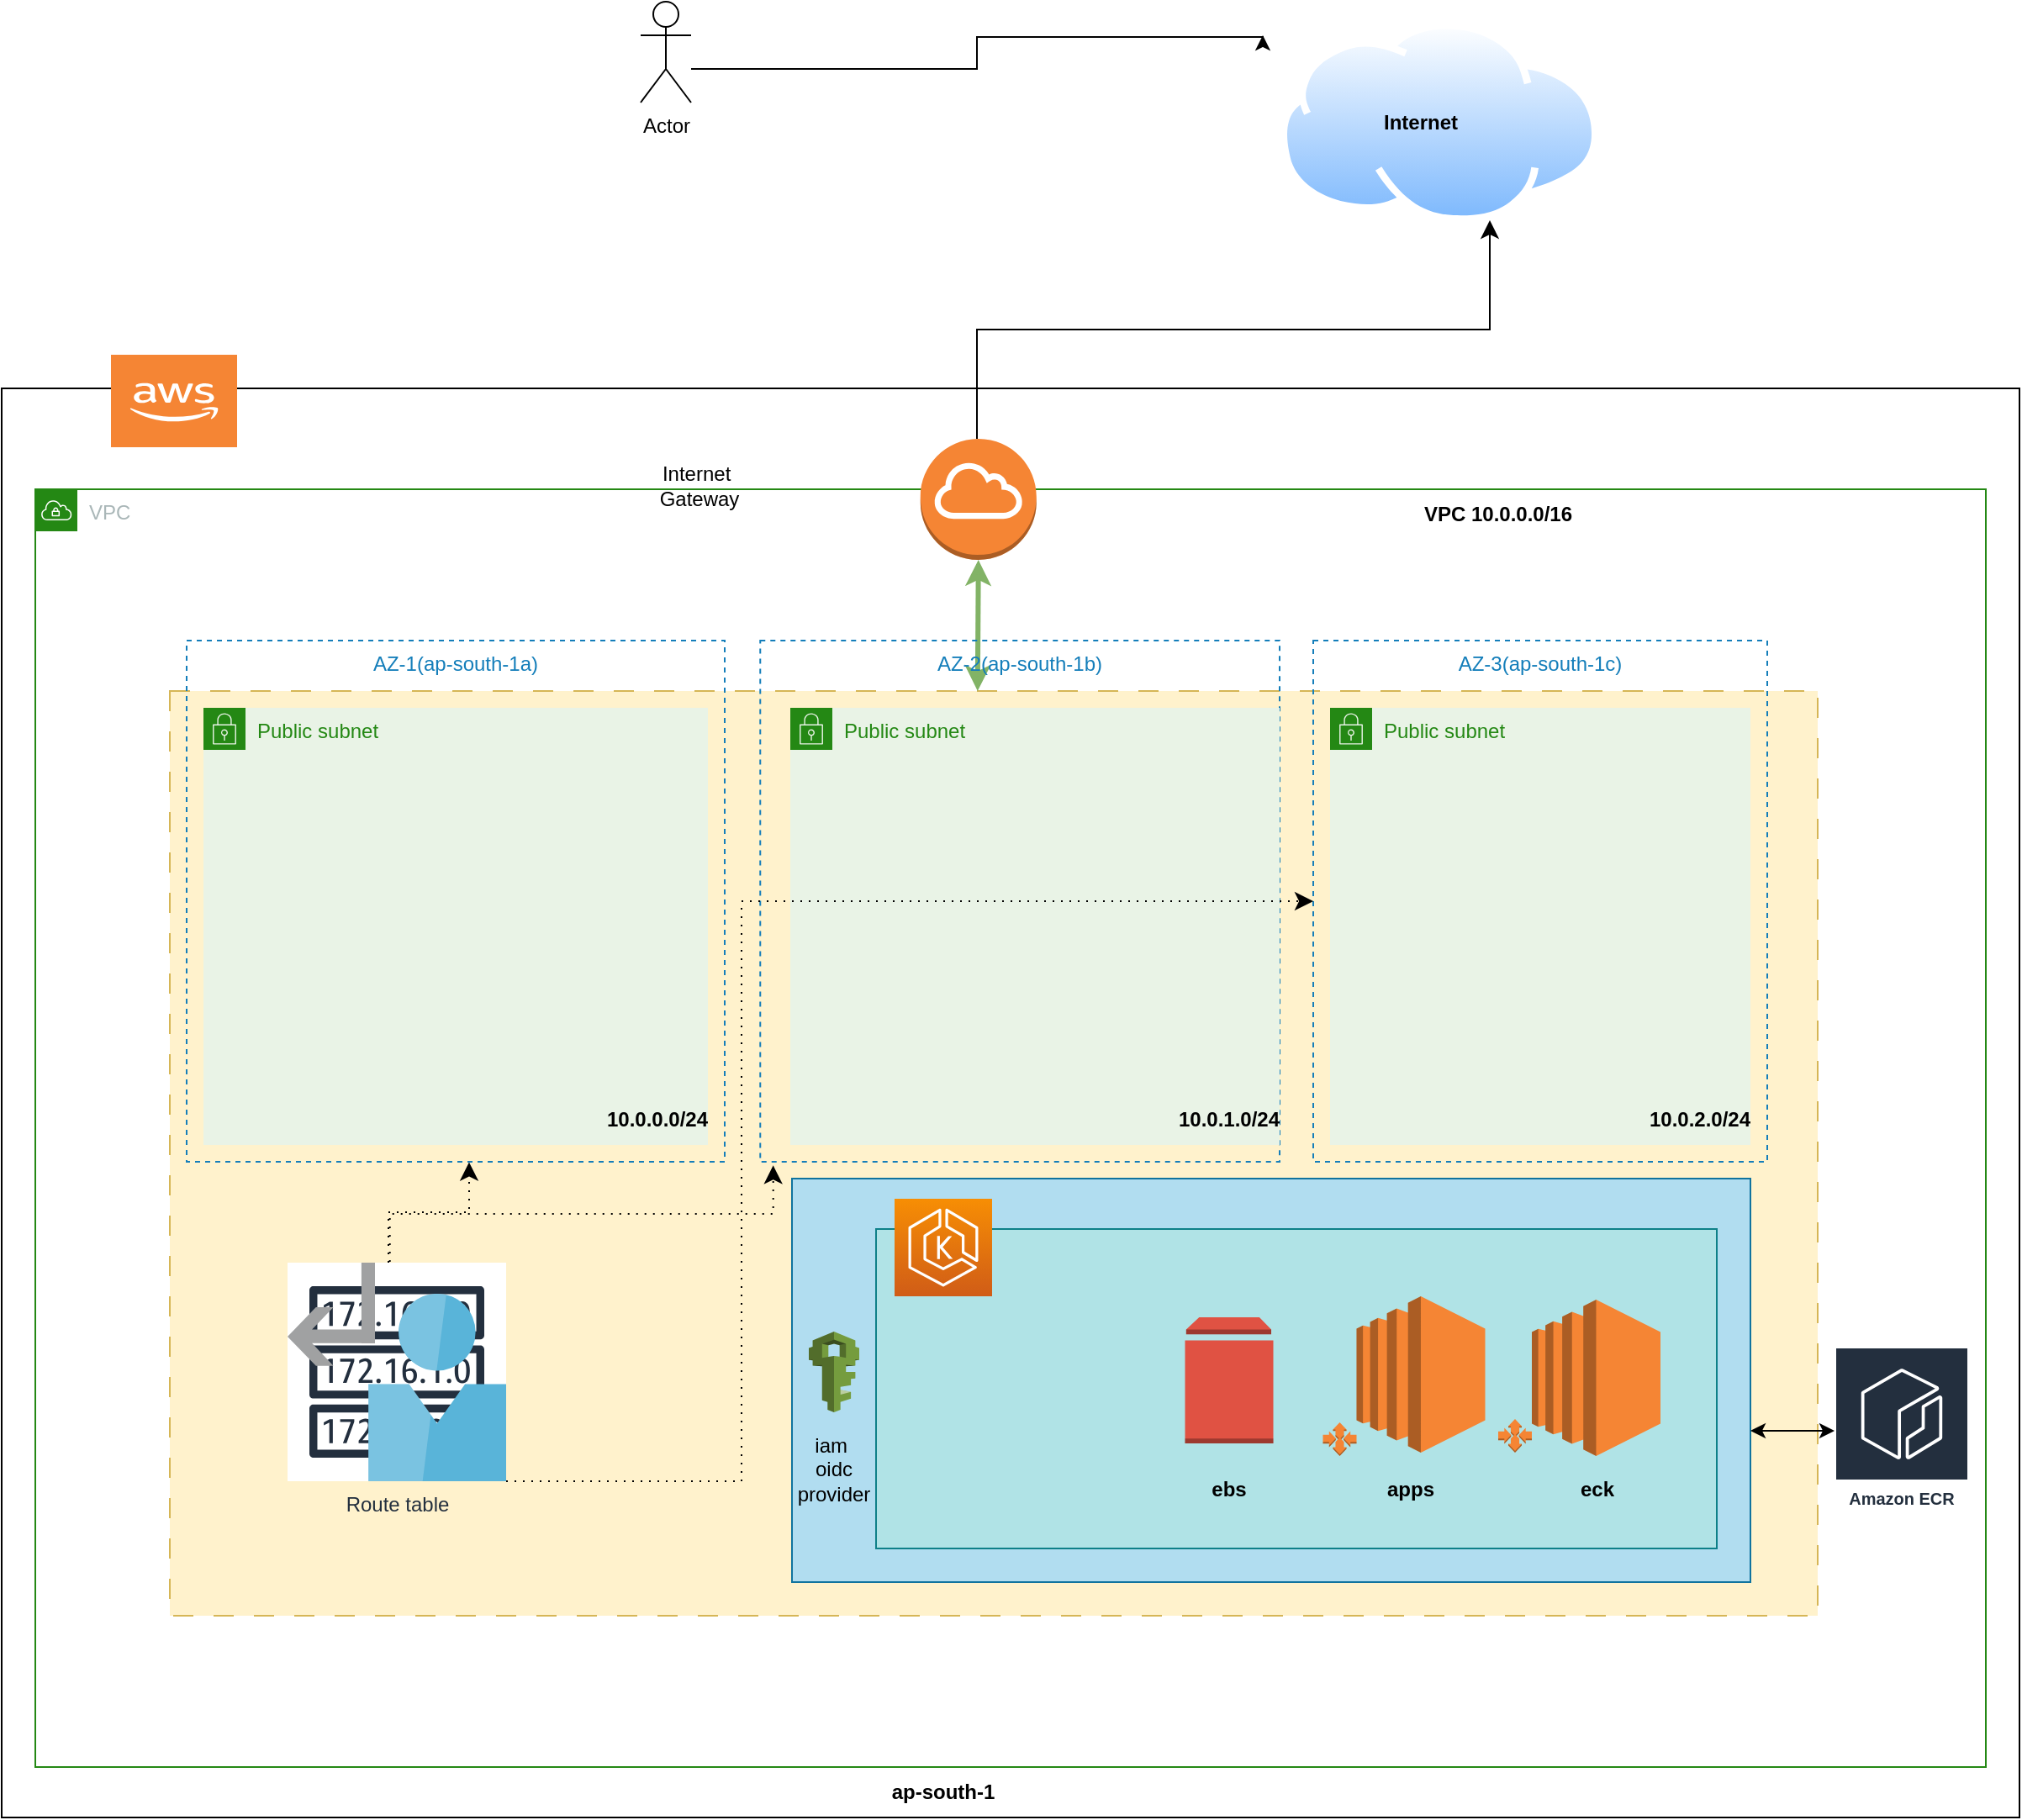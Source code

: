 <mxfile version="21.5.2" type="github">
  <diagram name="Page-1" id="mZshNSeGahPHOL1eRXwI">
    <mxGraphModel dx="2131" dy="1836" grid="1" gridSize="10" guides="1" tooltips="1" connect="1" arrows="1" fold="1" page="1" pageScale="1" pageWidth="827" pageHeight="1169" math="0" shadow="0">
      <root>
        <mxCell id="0" />
        <mxCell id="1" parent="0" />
        <mxCell id="XqiGeY8iiNiyOEAq3xIv-10" value="" style="rounded=0;whiteSpace=wrap;html=1;movable=1;resizable=1;rotatable=1;deletable=1;editable=1;locked=0;connectable=1;" vertex="1" parent="1">
          <mxGeometry x="-400" y="-50" width="1200" height="850" as="geometry" />
        </mxCell>
        <mxCell id="XqiGeY8iiNiyOEAq3xIv-18" value="" style="outlineConnect=0;dashed=0;verticalLabelPosition=bottom;verticalAlign=top;align=center;html=1;shape=mxgraph.aws3.cloud_2;fillColor=#F58534;gradientColor=none;rounded=0;" vertex="1" parent="1">
          <mxGeometry x="-335" y="-70" width="75" height="55" as="geometry" />
        </mxCell>
        <mxCell id="XqiGeY8iiNiyOEAq3xIv-19" value="VPC" style="points=[[0,0],[0.25,0],[0.5,0],[0.75,0],[1,0],[1,0.25],[1,0.5],[1,0.75],[1,1],[0.75,1],[0.5,1],[0.25,1],[0,1],[0,0.75],[0,0.5],[0,0.25]];outlineConnect=0;gradientColor=none;html=1;whiteSpace=wrap;fontSize=12;fontStyle=0;container=1;pointerEvents=0;collapsible=0;recursiveResize=0;shape=mxgraph.aws4.group;grIcon=mxgraph.aws4.group_vpc;strokeColor=#248814;fillColor=none;verticalAlign=top;align=left;spacingLeft=30;fontColor=#AAB7B8;dashed=0;movable=1;resizable=1;rotatable=1;deletable=1;editable=1;locked=0;connectable=1;rounded=0;" vertex="1" parent="1">
          <mxGeometry x="-380" y="10" width="1160" height="760" as="geometry" />
        </mxCell>
        <mxCell id="XqiGeY8iiNiyOEAq3xIv-36" value="Internet&amp;nbsp;&lt;br&gt;Gateway" style="text;html=1;strokeColor=none;fillColor=none;align=center;verticalAlign=middle;whiteSpace=wrap;rounded=0;" vertex="1" parent="XqiGeY8iiNiyOEAq3xIv-19">
          <mxGeometry x="370" y="-25" width="50" height="45" as="geometry" />
        </mxCell>
        <mxCell id="XqiGeY8iiNiyOEAq3xIv-120" value="Amazon ECR" style="sketch=0;outlineConnect=0;fontColor=#232F3E;gradientColor=none;strokeColor=#ffffff;fillColor=#232F3E;dashed=0;verticalLabelPosition=middle;verticalAlign=bottom;align=center;html=1;whiteSpace=wrap;fontSize=10;fontStyle=1;spacing=3;shape=mxgraph.aws4.productIcon;prIcon=mxgraph.aws4.ecr;" vertex="1" parent="XqiGeY8iiNiyOEAq3xIv-19">
          <mxGeometry x="1070" y="510" width="80" height="100" as="geometry" />
        </mxCell>
        <mxCell id="XqiGeY8iiNiyOEAq3xIv-22" value="" style="rounded=0;whiteSpace=wrap;html=1;shadow=0;glass=0;dashed=1;dashPattern=12 12;fillColor=#fff2cc;strokeColor=#d6b656;movable=0;resizable=0;rotatable=0;deletable=0;editable=0;locked=1;connectable=0;" vertex="1" parent="1">
          <mxGeometry x="-300" y="130" width="980" height="550" as="geometry" />
        </mxCell>
        <mxCell id="XqiGeY8iiNiyOEAq3xIv-24" value="" style="rounded=0;whiteSpace=wrap;html=1;movable=1;resizable=1;rotatable=1;deletable=1;editable=1;locked=0;connectable=1;fillColor=#b1ddf0;strokeColor=#10739e;" vertex="1" parent="1">
          <mxGeometry x="70" y="420" width="570" height="240" as="geometry" />
        </mxCell>
        <mxCell id="XqiGeY8iiNiyOEAq3xIv-27" value="ap-south-1" style="text;html=1;strokeColor=none;fillColor=none;align=center;verticalAlign=middle;whiteSpace=wrap;rounded=0;labelBorderColor=none;fontStyle=1;" vertex="1" parent="1">
          <mxGeometry x="110" y="770" width="100" height="30" as="geometry" />
        </mxCell>
        <mxCell id="XqiGeY8iiNiyOEAq3xIv-29" value="" style="rounded=0;whiteSpace=wrap;html=1;movable=1;resizable=1;rotatable=1;deletable=1;editable=1;locked=0;connectable=1;fillColor=#b0e3e6;strokeColor=#0e8088;" vertex="1" parent="1">
          <mxGeometry x="120" y="450" width="500" height="190" as="geometry" />
        </mxCell>
        <mxCell id="XqiGeY8iiNiyOEAq3xIv-30" value="" style="points=[[0,0,0],[0.25,0,0],[0.5,0,0],[0.75,0,0],[1,0,0],[0,1,0],[0.25,1,0],[0.5,1,0],[0.75,1,0],[1,1,0],[0,0.25,0],[0,0.5,0],[0,0.75,0],[1,0.25,0],[1,0.5,0],[1,0.75,0]];outlineConnect=0;fontColor=#232F3E;gradientColor=#F78E04;gradientDirection=north;fillColor=#D05C17;strokeColor=#ffffff;dashed=0;verticalLabelPosition=bottom;verticalAlign=top;align=center;html=1;fontSize=12;fontStyle=0;aspect=fixed;shape=mxgraph.aws4.resourceIcon;resIcon=mxgraph.aws4.eks;rounded=0;" vertex="1" parent="1">
          <mxGeometry x="131" y="432" width="58" height="58" as="geometry" />
        </mxCell>
        <mxCell id="XqiGeY8iiNiyOEAq3xIv-31" value="" style="outlineConnect=0;dashed=0;verticalLabelPosition=bottom;verticalAlign=top;align=center;html=1;shape=mxgraph.aws3.ec2;fillColor=#F58534;gradientColor=none;rounded=0;" vertex="1" parent="1">
          <mxGeometry x="405.75" y="490" width="76.5" height="93" as="geometry" />
        </mxCell>
        <mxCell id="XqiGeY8iiNiyOEAq3xIv-32" value="" style="outlineConnect=0;dashed=0;verticalLabelPosition=bottom;verticalAlign=top;align=center;html=1;shape=mxgraph.aws3.ec2;fillColor=#F58534;gradientColor=none;rounded=0;" vertex="1" parent="1">
          <mxGeometry x="510" y="492" width="76.5" height="93" as="geometry" />
        </mxCell>
        <mxCell id="XqiGeY8iiNiyOEAq3xIv-33" value="apps" style="text;html=1;strokeColor=none;fillColor=none;align=center;verticalAlign=middle;whiteSpace=wrap;rounded=0;fontStyle=1;" vertex="1" parent="1">
          <mxGeometry x="402.25" y="585" width="71.75" height="40" as="geometry" />
        </mxCell>
        <mxCell id="XqiGeY8iiNiyOEAq3xIv-34" value="&lt;b&gt;eck&lt;/b&gt;" style="text;html=1;strokeColor=none;fillColor=none;align=center;verticalAlign=middle;whiteSpace=wrap;rounded=0;" vertex="1" parent="1">
          <mxGeometry x="510" y="585" width="78.25" height="40" as="geometry" />
        </mxCell>
        <mxCell id="XqiGeY8iiNiyOEAq3xIv-35" value="" style="outlineConnect=0;dashed=0;verticalLabelPosition=bottom;verticalAlign=top;align=center;html=1;shape=mxgraph.aws3.internet_gateway;fillColor=#F58534;gradientColor=none;rounded=0;" vertex="1" parent="1">
          <mxGeometry x="146.38" y="-20" width="69" height="72" as="geometry" />
        </mxCell>
        <mxCell id="XqiGeY8iiNiyOEAq3xIv-40" value="" style="edgeStyle=elbowEdgeStyle;elbow=vertical;endArrow=classic;html=1;curved=0;rounded=0;endSize=8;startSize=8;" edge="1" parent="1">
          <mxGeometry width="50" height="50" relative="1" as="geometry">
            <mxPoint x="180" y="-20" as="sourcePoint" />
            <mxPoint x="485" y="-150" as="targetPoint" />
          </mxGeometry>
        </mxCell>
        <mxCell id="XqiGeY8iiNiyOEAq3xIv-42" value="" style="image;aspect=fixed;perimeter=ellipsePerimeter;html=1;align=center;shadow=0;dashed=0;spacingTop=3;image=img/lib/active_directory/internet_cloud.svg;rounded=0;" vertex="1" parent="1">
          <mxGeometry x="360" y="-268.2" width="190" height="119.7" as="geometry" />
        </mxCell>
        <mxCell id="XqiGeY8iiNiyOEAq3xIv-43" value="&lt;b&gt;Internet&lt;/b&gt;" style="text;html=1;strokeColor=none;fillColor=none;align=center;verticalAlign=middle;whiteSpace=wrap;rounded=0;" vertex="1" parent="1">
          <mxGeometry x="414" y="-223.35" width="60" height="30" as="geometry" />
        </mxCell>
        <mxCell id="XqiGeY8iiNiyOEAq3xIv-54" value="" style="outlineConnect=0;dashed=0;verticalLabelPosition=bottom;verticalAlign=top;align=center;html=1;shape=mxgraph.aws3.auto_scaling;fillColor=#F58534;gradientColor=none;rounded=0;" vertex="1" parent="1">
          <mxGeometry x="385.75" y="565" width="20" height="20" as="geometry" />
        </mxCell>
        <mxCell id="XqiGeY8iiNiyOEAq3xIv-55" value="" style="outlineConnect=0;dashed=0;verticalLabelPosition=bottom;verticalAlign=top;align=center;html=1;shape=mxgraph.aws3.auto_scaling;fillColor=#F58534;gradientColor=none;rounded=0;" vertex="1" parent="1">
          <mxGeometry x="490" y="563" width="20" height="20" as="geometry" />
        </mxCell>
        <mxCell id="XqiGeY8iiNiyOEAq3xIv-56" value="&lt;b&gt;VPC&amp;nbsp;10.0.0.0/16&lt;/b&gt;" style="text;html=1;strokeColor=none;fillColor=none;align=center;verticalAlign=middle;whiteSpace=wrap;rounded=0;" vertex="1" parent="1">
          <mxGeometry x="460" y="10" width="60" height="30" as="geometry" />
        </mxCell>
        <mxCell id="XqiGeY8iiNiyOEAq3xIv-63" value="" style="endArrow=classic;startArrow=classic;html=1;rounded=0;entryX=0.5;entryY=1;entryDx=0;entryDy=0;entryPerimeter=0;fillColor=#d5e8d4;strokeColor=#82b366;strokeWidth=3;" edge="1" parent="1" target="XqiGeY8iiNiyOEAq3xIv-35">
          <mxGeometry width="50" height="50" relative="1" as="geometry">
            <mxPoint x="180.38" y="130" as="sourcePoint" />
            <mxPoint x="180.38" y="80" as="targetPoint" />
            <Array as="points" />
          </mxGeometry>
        </mxCell>
        <mxCell id="XqiGeY8iiNiyOEAq3xIv-100" style="edgeStyle=orthogonalEdgeStyle;rounded=0;orthogonalLoop=1;jettySize=auto;html=1;" edge="1" parent="1" source="XqiGeY8iiNiyOEAq3xIv-99">
          <mxGeometry relative="1" as="geometry">
            <mxPoint x="350" y="-260" as="targetPoint" />
            <Array as="points">
              <mxPoint x="180" y="-240" />
              <mxPoint x="180" y="-259" />
              <mxPoint x="350" y="-259" />
            </Array>
          </mxGeometry>
        </mxCell>
        <mxCell id="XqiGeY8iiNiyOEAq3xIv-99" value="Actor" style="shape=umlActor;verticalLabelPosition=bottom;verticalAlign=top;html=1;outlineConnect=0;" vertex="1" parent="1">
          <mxGeometry x="-20" y="-280" width="30" height="60" as="geometry" />
        </mxCell>
        <mxCell id="XqiGeY8iiNiyOEAq3xIv-101" value="AZ-1(ap-south-1a)" style="fillColor=none;strokeColor=#147EBA;dashed=1;verticalAlign=top;fontStyle=0;fontColor=#147EBA;whiteSpace=wrap;html=1;" vertex="1" parent="1">
          <mxGeometry x="-290" y="100" width="320" height="310" as="geometry" />
        </mxCell>
        <mxCell id="XqiGeY8iiNiyOEAq3xIv-102" value="AZ-2(ap-south-1b)" style="fillColor=none;strokeColor=#147EBA;dashed=1;verticalAlign=top;fontStyle=0;fontColor=#147EBA;whiteSpace=wrap;html=1;" vertex="1" parent="1">
          <mxGeometry x="51.13" y="100" width="308.87" height="310" as="geometry" />
        </mxCell>
        <mxCell id="XqiGeY8iiNiyOEAq3xIv-103" value="AZ-3(ap-south-1c)" style="fillColor=none;strokeColor=#147EBA;dashed=1;verticalAlign=top;fontStyle=0;fontColor=#147EBA;whiteSpace=wrap;html=1;" vertex="1" parent="1">
          <mxGeometry x="380" y="100" width="270" height="310" as="geometry" />
        </mxCell>
        <mxCell id="XqiGeY8iiNiyOEAq3xIv-105" value="Public subnet" style="points=[[0,0],[0.25,0],[0.5,0],[0.75,0],[1,0],[1,0.25],[1,0.5],[1,0.75],[1,1],[0.75,1],[0.5,1],[0.25,1],[0,1],[0,0.75],[0,0.5],[0,0.25]];outlineConnect=0;gradientColor=none;html=1;whiteSpace=wrap;fontSize=12;fontStyle=0;container=1;pointerEvents=0;collapsible=0;recursiveResize=0;shape=mxgraph.aws4.group;grIcon=mxgraph.aws4.group_security_group;grStroke=0;strokeColor=#248814;fillColor=#E9F3E6;verticalAlign=top;align=left;spacingLeft=30;fontColor=#248814;dashed=0;" vertex="1" parent="1">
          <mxGeometry x="-280" y="140" width="300" height="260" as="geometry" />
        </mxCell>
        <mxCell id="XqiGeY8iiNiyOEAq3xIv-106" value="Public subnet" style="points=[[0,0],[0.25,0],[0.5,0],[0.75,0],[1,0],[1,0.25],[1,0.5],[1,0.75],[1,1],[0.75,1],[0.5,1],[0.25,1],[0,1],[0,0.75],[0,0.5],[0,0.25]];outlineConnect=0;gradientColor=none;html=1;whiteSpace=wrap;fontSize=12;fontStyle=0;container=1;pointerEvents=0;collapsible=0;recursiveResize=0;shape=mxgraph.aws4.group;grIcon=mxgraph.aws4.group_security_group;grStroke=0;strokeColor=#248814;fillColor=#E9F3E6;verticalAlign=top;align=left;spacingLeft=30;fontColor=#248814;dashed=0;" vertex="1" parent="1">
          <mxGeometry x="69" y="140" width="291" height="260" as="geometry" />
        </mxCell>
        <mxCell id="XqiGeY8iiNiyOEAq3xIv-109" value="&lt;b&gt;10.0.1.0/24&lt;/b&gt;" style="text;html=1;strokeColor=none;fillColor=none;align=center;verticalAlign=middle;whiteSpace=wrap;rounded=0;" vertex="1" parent="XqiGeY8iiNiyOEAq3xIv-106">
          <mxGeometry x="231" y="230" width="60" height="30" as="geometry" />
        </mxCell>
        <mxCell id="XqiGeY8iiNiyOEAq3xIv-118" value="" style="edgeStyle=elbowEdgeStyle;elbow=horizontal;endArrow=classic;html=1;curved=0;rounded=0;endSize=8;startSize=8;dashed=1;dashPattern=1 4;" edge="1" parent="XqiGeY8iiNiyOEAq3xIv-106">
          <mxGeometry width="50" height="50" relative="1" as="geometry">
            <mxPoint x="-169" y="460" as="sourcePoint" />
            <mxPoint x="311" y="115" as="targetPoint" />
            <Array as="points">
              <mxPoint x="-29" y="290" />
            </Array>
          </mxGeometry>
        </mxCell>
        <mxCell id="XqiGeY8iiNiyOEAq3xIv-107" value="Public subnet" style="points=[[0,0],[0.25,0],[0.5,0],[0.75,0],[1,0],[1,0.25],[1,0.5],[1,0.75],[1,1],[0.75,1],[0.5,1],[0.25,1],[0,1],[0,0.75],[0,0.5],[0,0.25]];outlineConnect=0;gradientColor=none;html=1;whiteSpace=wrap;fontSize=12;fontStyle=0;container=1;pointerEvents=0;collapsible=0;recursiveResize=0;shape=mxgraph.aws4.group;grIcon=mxgraph.aws4.group_security_group;grStroke=0;strokeColor=#248814;fillColor=#E9F3E6;verticalAlign=top;align=left;spacingLeft=30;fontColor=#248814;dashed=0;" vertex="1" parent="1">
          <mxGeometry x="390" y="140" width="250" height="260" as="geometry" />
        </mxCell>
        <mxCell id="XqiGeY8iiNiyOEAq3xIv-110" value="&lt;b&gt;10.0.2.0/24&lt;/b&gt;" style="text;html=1;strokeColor=none;fillColor=none;align=center;verticalAlign=middle;whiteSpace=wrap;rounded=0;" vertex="1" parent="XqiGeY8iiNiyOEAq3xIv-107">
          <mxGeometry x="190" y="230" width="60" height="30" as="geometry" />
        </mxCell>
        <mxCell id="XqiGeY8iiNiyOEAq3xIv-108" value="&lt;b&gt;10.0.0.0/24&lt;/b&gt;" style="text;html=1;strokeColor=none;fillColor=none;align=center;verticalAlign=middle;whiteSpace=wrap;rounded=0;" vertex="1" parent="1">
          <mxGeometry x="-40" y="370" width="60" height="30" as="geometry" />
        </mxCell>
        <mxCell id="XqiGeY8iiNiyOEAq3xIv-114" value="Route table" style="sketch=0;outlineConnect=0;fontColor=#232F3E;gradientColor=none;strokeColor=#232F3E;fillColor=#ffffff;dashed=0;verticalLabelPosition=bottom;verticalAlign=top;align=center;html=1;fontSize=12;fontStyle=0;aspect=fixed;shape=mxgraph.aws4.resourceIcon;resIcon=mxgraph.aws4.route_table;" vertex="1" parent="1">
          <mxGeometry x="-230" y="470" width="130" height="130" as="geometry" />
        </mxCell>
        <mxCell id="XqiGeY8iiNiyOEAq3xIv-115" value="" style="edgeStyle=elbowEdgeStyle;elbow=vertical;endArrow=classic;html=1;curved=0;rounded=0;endSize=8;startSize=8;entryX=0.525;entryY=1.001;entryDx=0;entryDy=0;entryPerimeter=0;dashed=1;dashPattern=1 4;" edge="1" parent="1" target="XqiGeY8iiNiyOEAq3xIv-101">
          <mxGeometry width="50" height="50" relative="1" as="geometry">
            <mxPoint x="-170" y="470" as="sourcePoint" />
            <mxPoint x="-120" y="420" as="targetPoint" />
            <Array as="points">
              <mxPoint x="-100" y="440" />
            </Array>
          </mxGeometry>
        </mxCell>
        <mxCell id="XqiGeY8iiNiyOEAq3xIv-116" value="" style="image;sketch=0;aspect=fixed;html=1;points=[];align=center;fontSize=12;image=img/lib/mscae/UserDefinedRoute.svg;" vertex="1" parent="1">
          <mxGeometry x="-230" y="470" width="130" height="130" as="geometry" />
        </mxCell>
        <mxCell id="XqiGeY8iiNiyOEAq3xIv-117" value="" style="edgeStyle=elbowEdgeStyle;elbow=vertical;endArrow=classic;html=1;curved=0;rounded=0;endSize=8;startSize=8;entryX=0.025;entryY=1.007;entryDx=0;entryDy=0;entryPerimeter=0;exitX=0.468;exitY=-0.004;exitDx=0;exitDy=0;exitPerimeter=0;dashed=1;dashPattern=1 4;" edge="1" parent="1" source="XqiGeY8iiNiyOEAq3xIv-116" target="XqiGeY8iiNiyOEAq3xIv-102">
          <mxGeometry width="50" height="50" relative="1" as="geometry">
            <mxPoint x="-155" y="470" as="sourcePoint" />
            <mxPoint x="-105" y="420" as="targetPoint" />
          </mxGeometry>
        </mxCell>
        <mxCell id="XqiGeY8iiNiyOEAq3xIv-121" value="" style="endArrow=classic;startArrow=classic;html=1;rounded=0;exitX=1;exitY=0.625;exitDx=0;exitDy=0;exitPerimeter=0;" edge="1" parent="1" source="XqiGeY8iiNiyOEAq3xIv-24" target="XqiGeY8iiNiyOEAq3xIv-120">
          <mxGeometry width="50" height="50" relative="1" as="geometry">
            <mxPoint x="650" y="560" as="sourcePoint" />
            <mxPoint x="690" y="533" as="targetPoint" />
          </mxGeometry>
        </mxCell>
        <mxCell id="XqiGeY8iiNiyOEAq3xIv-122" value="" style="outlineConnect=0;dashed=0;verticalLabelPosition=bottom;verticalAlign=top;align=center;html=1;shape=mxgraph.aws3.volume;fillColor=#E05243;gradientColor=none;" vertex="1" parent="1">
          <mxGeometry x="303.75" y="502.5" width="52.5" height="75" as="geometry" />
        </mxCell>
        <mxCell id="XqiGeY8iiNiyOEAq3xIv-123" value="&lt;b&gt;ebs&lt;/b&gt;" style="text;html=1;strokeColor=none;fillColor=none;align=center;verticalAlign=middle;whiteSpace=wrap;rounded=0;" vertex="1" parent="1">
          <mxGeometry x="300" y="590" width="60" height="30" as="geometry" />
        </mxCell>
        <mxCell id="XqiGeY8iiNiyOEAq3xIv-124" value="" style="outlineConnect=0;dashed=0;verticalLabelPosition=bottom;verticalAlign=top;align=center;html=1;shape=mxgraph.aws3.iam;fillColor=#759C3E;gradientColor=none;" vertex="1" parent="1">
          <mxGeometry x="80" y="511" width="30" height="48" as="geometry" />
        </mxCell>
        <mxCell id="XqiGeY8iiNiyOEAq3xIv-125" value="iam&amp;nbsp;&lt;br&gt;oidc&lt;br&gt;provider" style="text;html=1;strokeColor=none;fillColor=none;align=center;verticalAlign=middle;whiteSpace=wrap;rounded=0;" vertex="1" parent="1">
          <mxGeometry x="65" y="577.5" width="60" height="30" as="geometry" />
        </mxCell>
      </root>
    </mxGraphModel>
  </diagram>
</mxfile>
